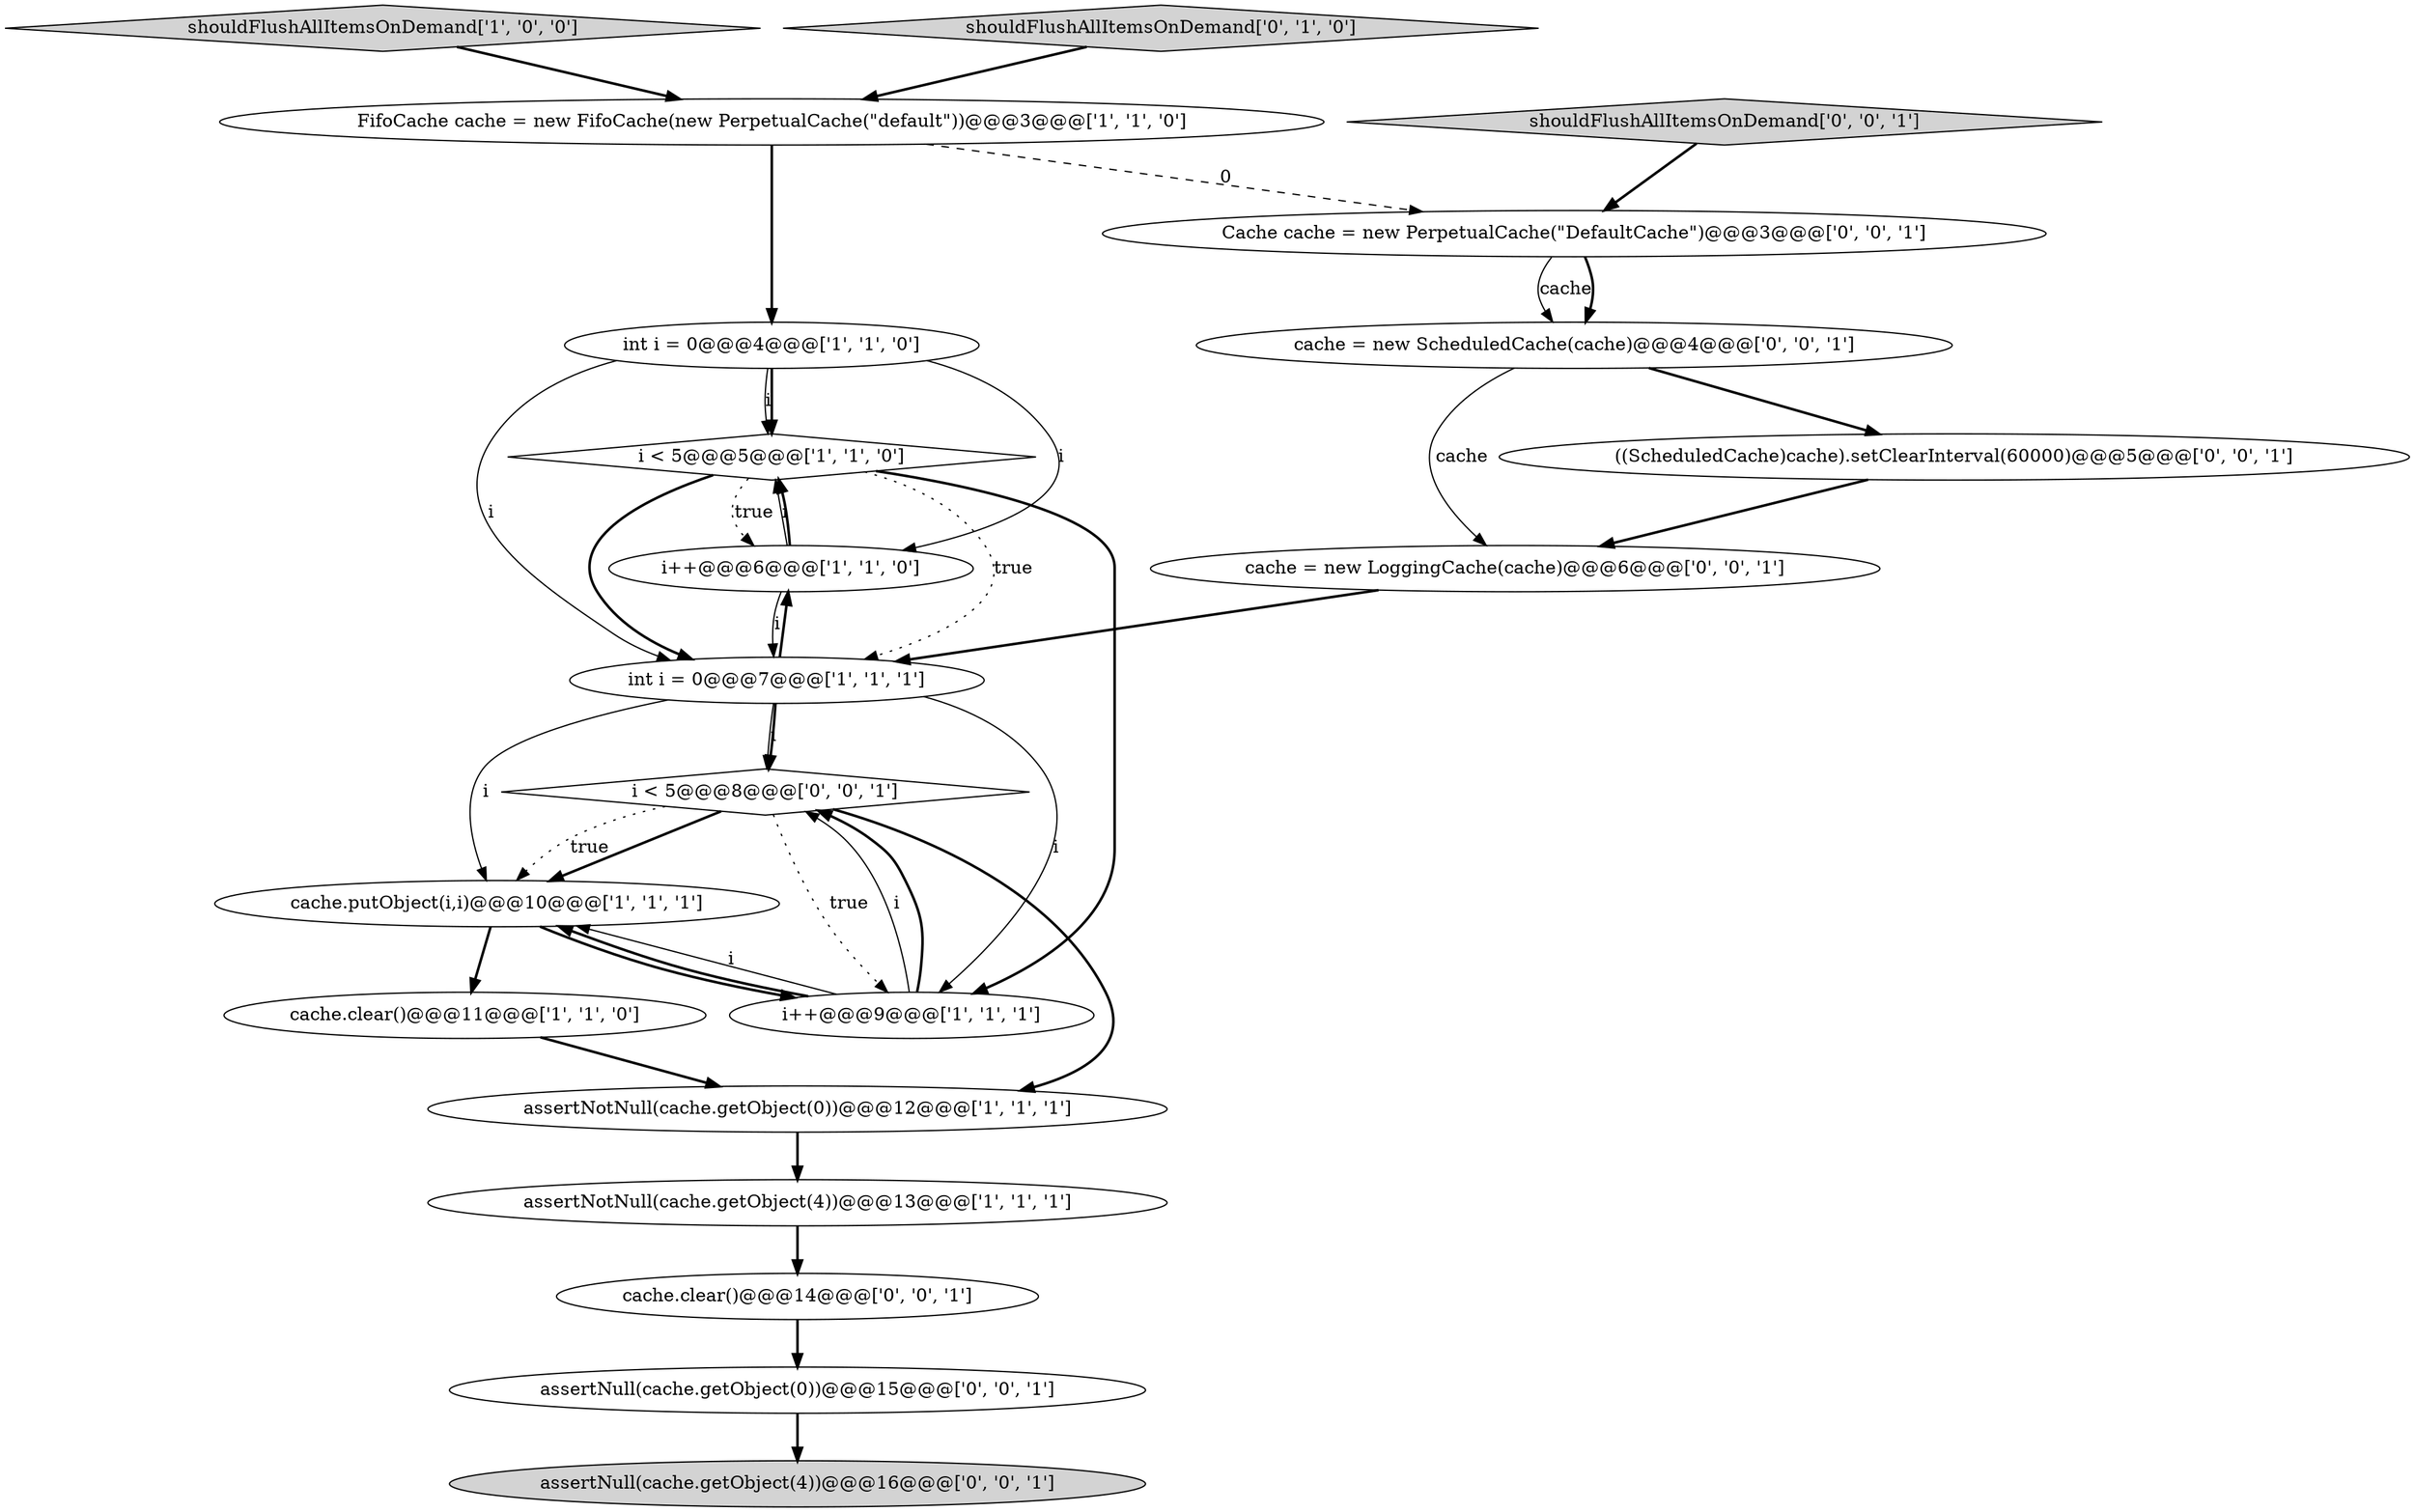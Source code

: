 digraph {
0 [style = filled, label = "cache.clear()@@@11@@@['1', '1', '0']", fillcolor = white, shape = ellipse image = "AAA0AAABBB1BBB"];
20 [style = filled, label = "cache = new ScheduledCache(cache)@@@4@@@['0', '0', '1']", fillcolor = white, shape = ellipse image = "AAA0AAABBB3BBB"];
12 [style = filled, label = "assertNull(cache.getObject(4))@@@16@@@['0', '0', '1']", fillcolor = lightgray, shape = ellipse image = "AAA0AAABBB3BBB"];
5 [style = filled, label = "assertNotNull(cache.getObject(0))@@@12@@@['1', '1', '1']", fillcolor = white, shape = ellipse image = "AAA0AAABBB1BBB"];
1 [style = filled, label = "int i = 0@@@4@@@['1', '1', '0']", fillcolor = white, shape = ellipse image = "AAA0AAABBB1BBB"];
18 [style = filled, label = "cache.clear()@@@14@@@['0', '0', '1']", fillcolor = white, shape = ellipse image = "AAA0AAABBB3BBB"];
16 [style = filled, label = "shouldFlushAllItemsOnDemand['0', '0', '1']", fillcolor = lightgray, shape = diamond image = "AAA0AAABBB3BBB"];
15 [style = filled, label = "i < 5@@@8@@@['0', '0', '1']", fillcolor = white, shape = diamond image = "AAA0AAABBB3BBB"];
14 [style = filled, label = "cache = new LoggingCache(cache)@@@6@@@['0', '0', '1']", fillcolor = white, shape = ellipse image = "AAA0AAABBB3BBB"];
3 [style = filled, label = "cache.putObject(i,i)@@@10@@@['1', '1', '1']", fillcolor = white, shape = ellipse image = "AAA0AAABBB1BBB"];
2 [style = filled, label = "i++@@@6@@@['1', '1', '0']", fillcolor = white, shape = ellipse image = "AAA0AAABBB1BBB"];
4 [style = filled, label = "FifoCache cache = new FifoCache(new PerpetualCache(\"default\"))@@@3@@@['1', '1', '0']", fillcolor = white, shape = ellipse image = "AAA0AAABBB1BBB"];
9 [style = filled, label = "shouldFlushAllItemsOnDemand['1', '0', '0']", fillcolor = lightgray, shape = diamond image = "AAA0AAABBB1BBB"];
7 [style = filled, label = "i++@@@9@@@['1', '1', '1']", fillcolor = white, shape = ellipse image = "AAA0AAABBB1BBB"];
10 [style = filled, label = "i < 5@@@5@@@['1', '1', '0']", fillcolor = white, shape = diamond image = "AAA0AAABBB1BBB"];
11 [style = filled, label = "shouldFlushAllItemsOnDemand['0', '1', '0']", fillcolor = lightgray, shape = diamond image = "AAA0AAABBB2BBB"];
19 [style = filled, label = "assertNull(cache.getObject(0))@@@15@@@['0', '0', '1']", fillcolor = white, shape = ellipse image = "AAA0AAABBB3BBB"];
6 [style = filled, label = "assertNotNull(cache.getObject(4))@@@13@@@['1', '1', '1']", fillcolor = white, shape = ellipse image = "AAA0AAABBB1BBB"];
13 [style = filled, label = "((ScheduledCache)cache).setClearInterval(60000)@@@5@@@['0', '0', '1']", fillcolor = white, shape = ellipse image = "AAA0AAABBB3BBB"];
8 [style = filled, label = "int i = 0@@@7@@@['1', '1', '1']", fillcolor = white, shape = ellipse image = "AAA0AAABBB1BBB"];
17 [style = filled, label = "Cache cache = new PerpetualCache(\"DefaultCache\")@@@3@@@['0', '0', '1']", fillcolor = white, shape = ellipse image = "AAA0AAABBB3BBB"];
10->8 [style = dotted, label="true"];
20->13 [style = bold, label=""];
8->15 [style = bold, label=""];
8->3 [style = solid, label="i"];
20->14 [style = solid, label="cache"];
19->12 [style = bold, label=""];
7->3 [style = solid, label="i"];
8->15 [style = solid, label="i"];
4->17 [style = dashed, label="0"];
6->18 [style = bold, label=""];
9->4 [style = bold, label=""];
11->4 [style = bold, label=""];
18->19 [style = bold, label=""];
17->20 [style = solid, label="cache"];
1->8 [style = solid, label="i"];
7->15 [style = solid, label="i"];
16->17 [style = bold, label=""];
2->10 [style = solid, label="i"];
15->7 [style = dotted, label="true"];
2->10 [style = bold, label=""];
15->3 [style = bold, label=""];
10->7 [style = bold, label=""];
7->3 [style = bold, label=""];
15->5 [style = bold, label=""];
3->0 [style = bold, label=""];
2->8 [style = solid, label="i"];
15->3 [style = dotted, label="true"];
5->6 [style = bold, label=""];
10->8 [style = bold, label=""];
8->2 [style = bold, label=""];
3->7 [style = bold, label=""];
10->2 [style = dotted, label="true"];
1->2 [style = solid, label="i"];
1->10 [style = solid, label="i"];
7->15 [style = bold, label=""];
4->1 [style = bold, label=""];
14->8 [style = bold, label=""];
1->10 [style = bold, label=""];
8->7 [style = solid, label="i"];
13->14 [style = bold, label=""];
0->5 [style = bold, label=""];
17->20 [style = bold, label=""];
}
